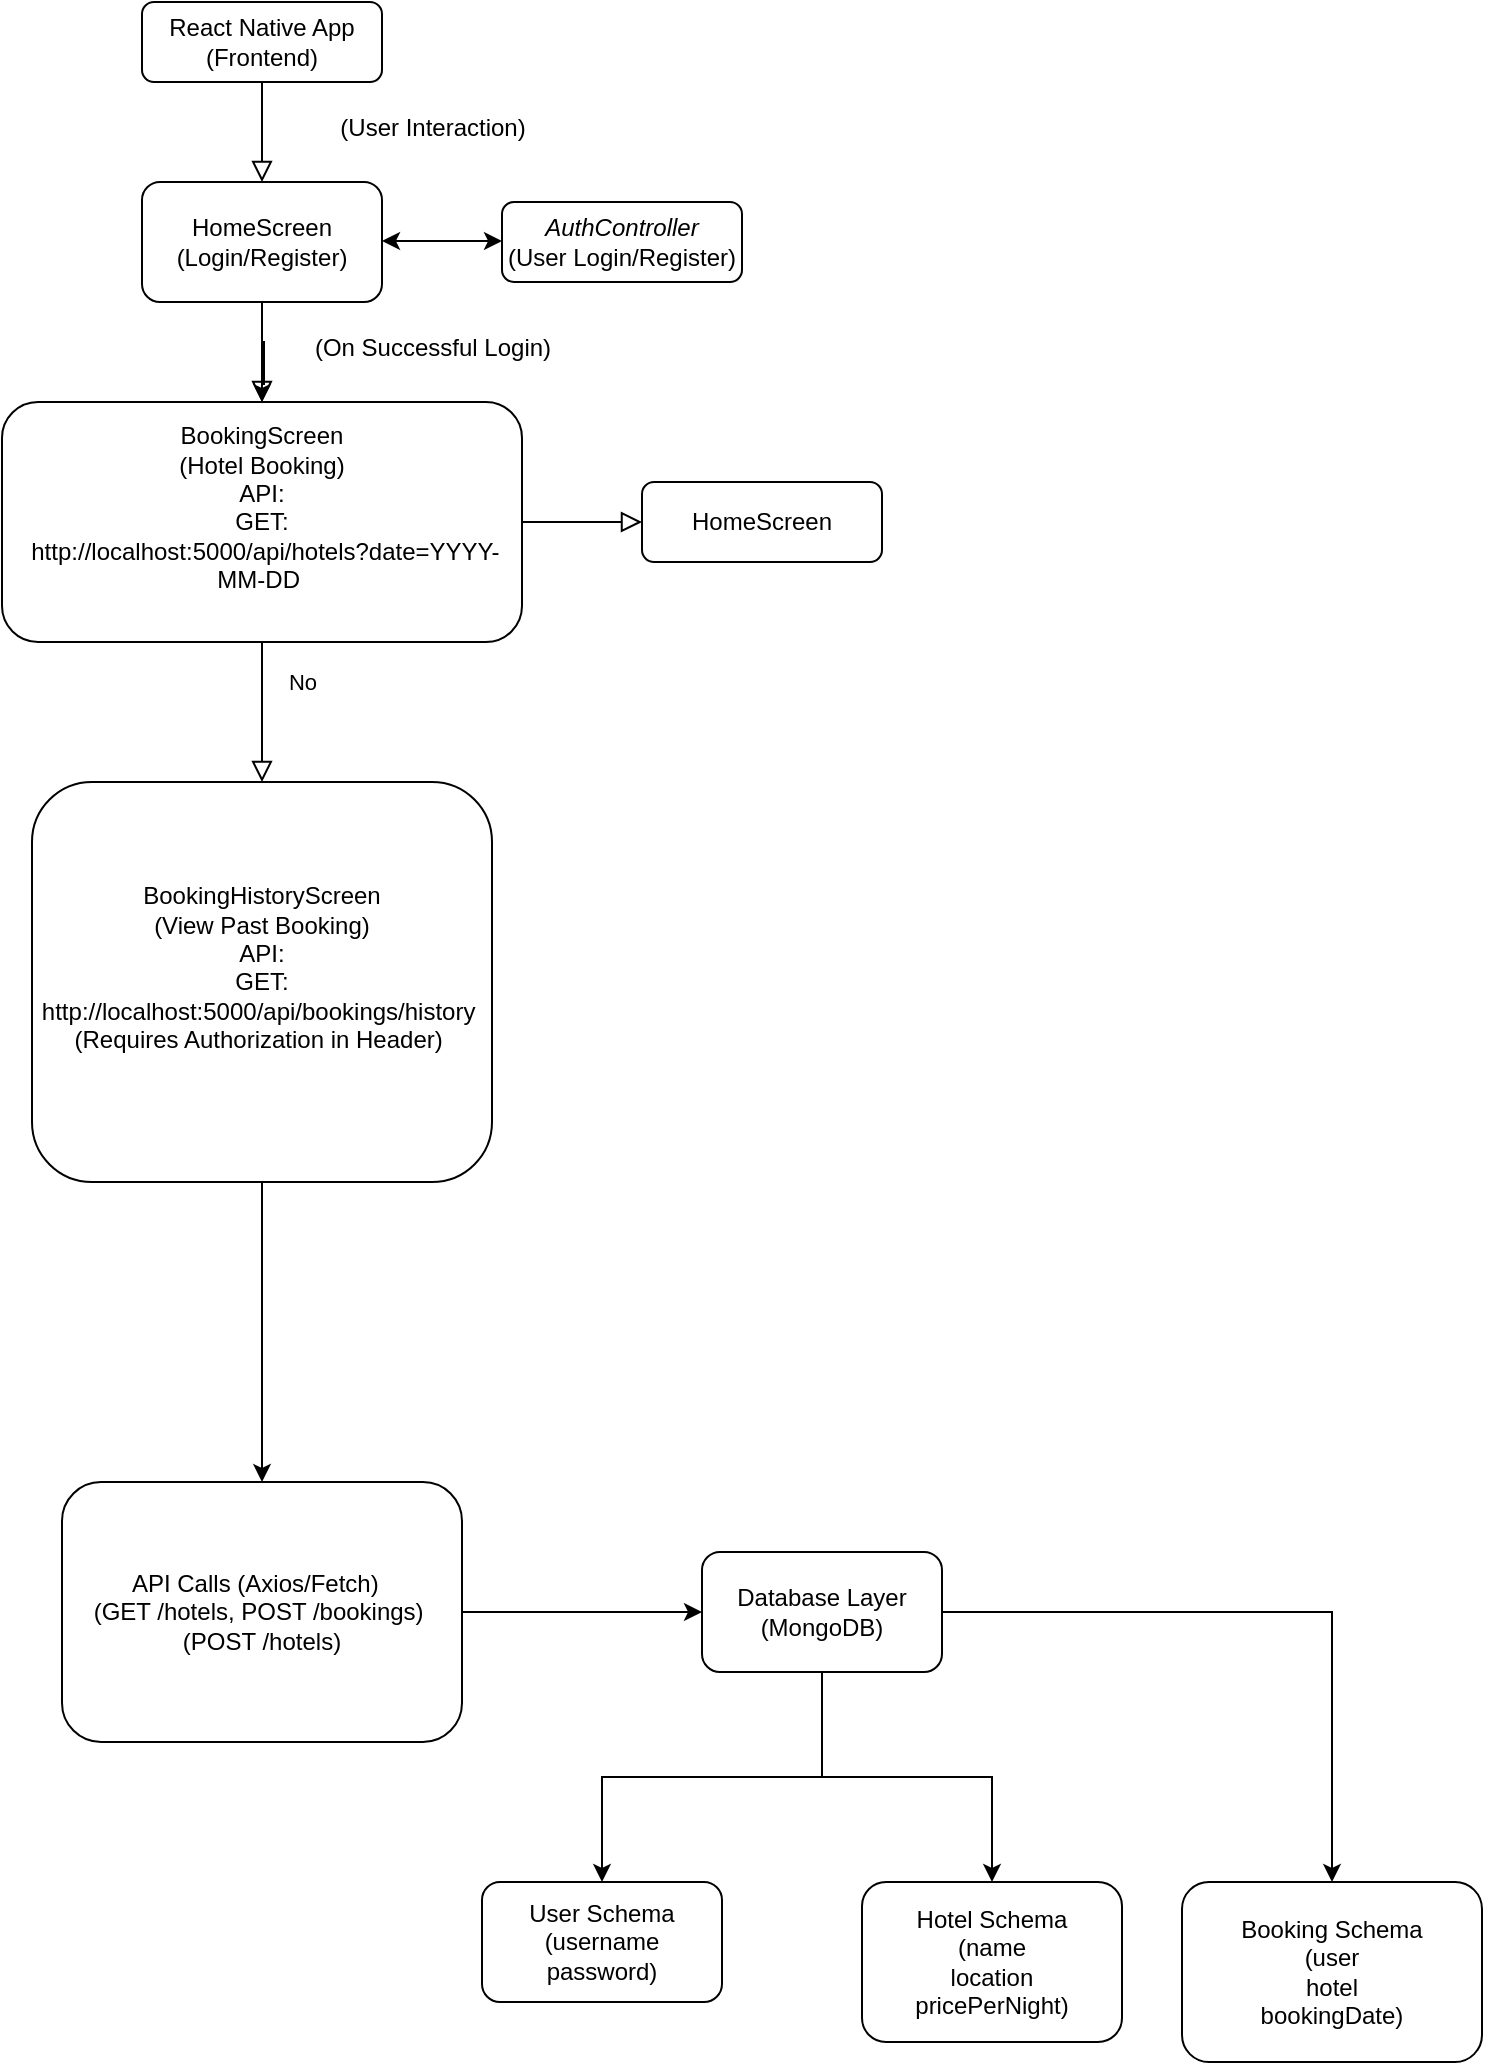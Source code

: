<mxfile version="26.0.8">
  <diagram id="C5RBs43oDa-KdzZeNtuy" name="Page-1">
    <mxGraphModel dx="1232" dy="535" grid="1" gridSize="10" guides="1" tooltips="1" connect="1" arrows="1" fold="1" page="1" pageScale="1" pageWidth="827" pageHeight="1169" math="0" shadow="0">
      <root>
        <mxCell id="WIyWlLk6GJQsqaUBKTNV-0" />
        <mxCell id="WIyWlLk6GJQsqaUBKTNV-1" parent="WIyWlLk6GJQsqaUBKTNV-0" />
        <mxCell id="WIyWlLk6GJQsqaUBKTNV-2" value="" style="rounded=0;html=1;jettySize=auto;orthogonalLoop=1;fontSize=11;endArrow=block;endFill=0;endSize=8;strokeWidth=1;shadow=0;labelBackgroundColor=none;edgeStyle=orthogonalEdgeStyle;" parent="WIyWlLk6GJQsqaUBKTNV-1" source="WIyWlLk6GJQsqaUBKTNV-3" edge="1">
          <mxGeometry relative="1" as="geometry">
            <mxPoint x="220" y="170" as="targetPoint" />
          </mxGeometry>
        </mxCell>
        <mxCell id="WIyWlLk6GJQsqaUBKTNV-3" value="React Native App&lt;div&gt;(Frontend)&lt;/div&gt;" style="rounded=1;whiteSpace=wrap;html=1;fontSize=12;glass=0;strokeWidth=1;shadow=0;" parent="WIyWlLk6GJQsqaUBKTNV-1" vertex="1">
          <mxGeometry x="160" y="80" width="120" height="40" as="geometry" />
        </mxCell>
        <mxCell id="WIyWlLk6GJQsqaUBKTNV-4" value="" style="rounded=0;html=1;jettySize=auto;orthogonalLoop=1;fontSize=11;endArrow=block;endFill=0;endSize=8;strokeWidth=1;shadow=0;labelBackgroundColor=none;edgeStyle=orthogonalEdgeStyle;" parent="WIyWlLk6GJQsqaUBKTNV-1" edge="1">
          <mxGeometry y="20" relative="1" as="geometry">
            <mxPoint as="offset" />
            <mxPoint x="220" y="250" as="sourcePoint" />
            <mxPoint x="220" y="280" as="targetPoint" />
            <Array as="points">
              <mxPoint x="221" y="250" />
              <mxPoint x="221" y="271" />
              <mxPoint x="220" y="271" />
            </Array>
          </mxGeometry>
        </mxCell>
        <mxCell id="WIyWlLk6GJQsqaUBKTNV-7" value="&lt;i&gt;AuthController&lt;/i&gt;&lt;div&gt;(User Login/Register)&lt;/div&gt;" style="rounded=1;whiteSpace=wrap;html=1;fontSize=12;glass=0;strokeWidth=1;shadow=0;" parent="WIyWlLk6GJQsqaUBKTNV-1" vertex="1">
          <mxGeometry x="340" y="180" width="120" height="40" as="geometry" />
        </mxCell>
        <mxCell id="WIyWlLk6GJQsqaUBKTNV-8" value="No" style="rounded=0;html=1;jettySize=auto;orthogonalLoop=1;fontSize=11;endArrow=block;endFill=0;endSize=8;strokeWidth=1;shadow=0;labelBackgroundColor=none;edgeStyle=orthogonalEdgeStyle;" parent="WIyWlLk6GJQsqaUBKTNV-1" target="WIyWlLk6GJQsqaUBKTNV-11" edge="1">
          <mxGeometry x="0.333" y="20" relative="1" as="geometry">
            <mxPoint as="offset" />
            <mxPoint x="220" y="360" as="sourcePoint" />
            <Array as="points">
              <mxPoint x="221" y="360" />
              <mxPoint x="221" y="340" />
              <mxPoint x="220" y="340" />
            </Array>
          </mxGeometry>
        </mxCell>
        <mxCell id="WIyWlLk6GJQsqaUBKTNV-9" value="" style="edgeStyle=orthogonalEdgeStyle;rounded=0;html=1;jettySize=auto;orthogonalLoop=1;fontSize=11;endArrow=block;endFill=0;endSize=8;strokeWidth=1;shadow=0;labelBackgroundColor=none;" parent="WIyWlLk6GJQsqaUBKTNV-1" target="WIyWlLk6GJQsqaUBKTNV-12" edge="1">
          <mxGeometry y="10" relative="1" as="geometry">
            <mxPoint as="offset" />
            <mxPoint x="270" y="320" as="sourcePoint" />
          </mxGeometry>
        </mxCell>
        <mxCell id="KQbSvGA2WYFGfVNg5W2O-14" value="" style="edgeStyle=orthogonalEdgeStyle;rounded=0;orthogonalLoop=1;jettySize=auto;html=1;" edge="1" parent="WIyWlLk6GJQsqaUBKTNV-1" source="WIyWlLk6GJQsqaUBKTNV-11" target="KQbSvGA2WYFGfVNg5W2O-13">
          <mxGeometry relative="1" as="geometry" />
        </mxCell>
        <mxCell id="WIyWlLk6GJQsqaUBKTNV-11" value="BookingHistoryScreen&lt;div&gt;(View Past Booking)&lt;/div&gt;&lt;div&gt;API:&lt;/div&gt;&lt;div&gt;GET:&lt;/div&gt;&lt;div&gt;http://localhost:5000/api/bookings/history&amp;nbsp;&lt;br&gt;(Requires Authorization in Header)&amp;nbsp;&lt;/div&gt;&lt;div&gt;&lt;br&gt;&lt;/div&gt;" style="rounded=1;whiteSpace=wrap;html=1;fontSize=12;glass=0;strokeWidth=1;shadow=0;" parent="WIyWlLk6GJQsqaUBKTNV-1" vertex="1">
          <mxGeometry x="105" y="470" width="230" height="200" as="geometry" />
        </mxCell>
        <mxCell id="WIyWlLk6GJQsqaUBKTNV-12" value="HomeScreen" style="rounded=1;whiteSpace=wrap;html=1;fontSize=12;glass=0;strokeWidth=1;shadow=0;" parent="WIyWlLk6GJQsqaUBKTNV-1" vertex="1">
          <mxGeometry x="410" y="320" width="120" height="40" as="geometry" />
        </mxCell>
        <mxCell id="KQbSvGA2WYFGfVNg5W2O-0" value="(User Interaction)" style="text;html=1;align=center;verticalAlign=middle;resizable=0;points=[];autosize=1;strokeColor=none;fillColor=none;" vertex="1" parent="WIyWlLk6GJQsqaUBKTNV-1">
          <mxGeometry x="245" y="128" width="120" height="30" as="geometry" />
        </mxCell>
        <mxCell id="KQbSvGA2WYFGfVNg5W2O-5" value="" style="edgeStyle=orthogonalEdgeStyle;rounded=0;orthogonalLoop=1;jettySize=auto;html=1;" edge="1" parent="WIyWlLk6GJQsqaUBKTNV-1" source="KQbSvGA2WYFGfVNg5W2O-1">
          <mxGeometry relative="1" as="geometry">
            <mxPoint x="220" y="280" as="targetPoint" />
          </mxGeometry>
        </mxCell>
        <mxCell id="KQbSvGA2WYFGfVNg5W2O-1" value="HomeScreen&lt;div&gt;(Login/Register)&lt;/div&gt;" style="rounded=1;whiteSpace=wrap;html=1;" vertex="1" parent="WIyWlLk6GJQsqaUBKTNV-1">
          <mxGeometry x="160" y="170" width="120" height="60" as="geometry" />
        </mxCell>
        <mxCell id="KQbSvGA2WYFGfVNg5W2O-4" value="" style="endArrow=classic;startArrow=classic;html=1;rounded=0;" edge="1" parent="WIyWlLk6GJQsqaUBKTNV-1">
          <mxGeometry width="50" height="50" relative="1" as="geometry">
            <mxPoint x="280" y="199.5" as="sourcePoint" />
            <mxPoint x="340" y="199.5" as="targetPoint" />
          </mxGeometry>
        </mxCell>
        <mxCell id="KQbSvGA2WYFGfVNg5W2O-6" value="(On Successful Login)" style="text;html=1;align=center;verticalAlign=middle;resizable=0;points=[];autosize=1;strokeColor=none;fillColor=none;" vertex="1" parent="WIyWlLk6GJQsqaUBKTNV-1">
          <mxGeometry x="235" y="238" width="140" height="30" as="geometry" />
        </mxCell>
        <mxCell id="KQbSvGA2WYFGfVNg5W2O-7" value="BookingScreen&lt;div&gt;(Hotel Booking)&lt;/div&gt;&lt;div&gt;API:&lt;/div&gt;&lt;div&gt;GET:&lt;/div&gt;&lt;div&gt;&amp;nbsp;http://localhost:5000/api/hotels?date=YYYY-MM-DD&amp;nbsp;&lt;/div&gt;&lt;div&gt;&lt;br&gt;&lt;/div&gt;" style="rounded=1;whiteSpace=wrap;html=1;" vertex="1" parent="WIyWlLk6GJQsqaUBKTNV-1">
          <mxGeometry x="90" y="280" width="260" height="120" as="geometry" />
        </mxCell>
        <mxCell id="KQbSvGA2WYFGfVNg5W2O-16" value="" style="edgeStyle=orthogonalEdgeStyle;rounded=0;orthogonalLoop=1;jettySize=auto;html=1;" edge="1" parent="WIyWlLk6GJQsqaUBKTNV-1" source="KQbSvGA2WYFGfVNg5W2O-13" target="KQbSvGA2WYFGfVNg5W2O-15">
          <mxGeometry relative="1" as="geometry" />
        </mxCell>
        <mxCell id="KQbSvGA2WYFGfVNg5W2O-13" value="API Calls (Axios/Fetch)&amp;nbsp;&amp;nbsp;&lt;br&gt;(GET /hotels, POST /bookings)&amp;nbsp;&lt;br&gt;(POST /hotels)" style="whiteSpace=wrap;html=1;rounded=1;glass=0;strokeWidth=1;shadow=0;" vertex="1" parent="WIyWlLk6GJQsqaUBKTNV-1">
          <mxGeometry x="120" y="820" width="200" height="130" as="geometry" />
        </mxCell>
        <mxCell id="KQbSvGA2WYFGfVNg5W2O-18" value="" style="edgeStyle=orthogonalEdgeStyle;rounded=0;orthogonalLoop=1;jettySize=auto;html=1;" edge="1" parent="WIyWlLk6GJQsqaUBKTNV-1" source="KQbSvGA2WYFGfVNg5W2O-15" target="KQbSvGA2WYFGfVNg5W2O-17">
          <mxGeometry relative="1" as="geometry" />
        </mxCell>
        <mxCell id="KQbSvGA2WYFGfVNg5W2O-20" value="" style="edgeStyle=orthogonalEdgeStyle;rounded=0;orthogonalLoop=1;jettySize=auto;html=1;" edge="1" parent="WIyWlLk6GJQsqaUBKTNV-1" source="KQbSvGA2WYFGfVNg5W2O-15" target="KQbSvGA2WYFGfVNg5W2O-19">
          <mxGeometry relative="1" as="geometry" />
        </mxCell>
        <mxCell id="KQbSvGA2WYFGfVNg5W2O-22" value="" style="edgeStyle=orthogonalEdgeStyle;rounded=0;orthogonalLoop=1;jettySize=auto;html=1;" edge="1" parent="WIyWlLk6GJQsqaUBKTNV-1" source="KQbSvGA2WYFGfVNg5W2O-15" target="KQbSvGA2WYFGfVNg5W2O-21">
          <mxGeometry relative="1" as="geometry" />
        </mxCell>
        <mxCell id="KQbSvGA2WYFGfVNg5W2O-15" value="Database Layer&lt;div&gt;(MongoDB)&lt;/div&gt;" style="whiteSpace=wrap;html=1;rounded=1;glass=0;strokeWidth=1;shadow=0;" vertex="1" parent="WIyWlLk6GJQsqaUBKTNV-1">
          <mxGeometry x="440" y="855" width="120" height="60" as="geometry" />
        </mxCell>
        <mxCell id="KQbSvGA2WYFGfVNg5W2O-17" value="User Schema&lt;br&gt;(username&lt;br&gt;password)" style="whiteSpace=wrap;html=1;rounded=1;glass=0;strokeWidth=1;shadow=0;" vertex="1" parent="WIyWlLk6GJQsqaUBKTNV-1">
          <mxGeometry x="330" y="1020" width="120" height="60" as="geometry" />
        </mxCell>
        <mxCell id="KQbSvGA2WYFGfVNg5W2O-19" value="Hotel Schema&lt;div&gt;(name&lt;/div&gt;&lt;div&gt;location&lt;/div&gt;&lt;div&gt;pricePerNight)&lt;/div&gt;" style="whiteSpace=wrap;html=1;rounded=1;glass=0;strokeWidth=1;shadow=0;" vertex="1" parent="WIyWlLk6GJQsqaUBKTNV-1">
          <mxGeometry x="520" y="1020" width="130" height="80" as="geometry" />
        </mxCell>
        <mxCell id="KQbSvGA2WYFGfVNg5W2O-21" value="Booking Schema&lt;div&gt;(user&lt;/div&gt;&lt;div&gt;hotel&lt;/div&gt;&lt;div&gt;bookingDate)&lt;/div&gt;" style="whiteSpace=wrap;html=1;rounded=1;glass=0;strokeWidth=1;shadow=0;" vertex="1" parent="WIyWlLk6GJQsqaUBKTNV-1">
          <mxGeometry x="680" y="1020" width="150" height="90" as="geometry" />
        </mxCell>
      </root>
    </mxGraphModel>
  </diagram>
</mxfile>
